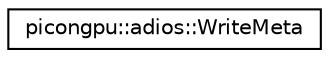 digraph "Graphical Class Hierarchy"
{
 // LATEX_PDF_SIZE
  edge [fontname="Helvetica",fontsize="10",labelfontname="Helvetica",labelfontsize="10"];
  node [fontname="Helvetica",fontsize="10",shape=record];
  rankdir="LR";
  Node0 [label="picongpu::adios::WriteMeta",height=0.2,width=0.4,color="black", fillcolor="white", style="filled",URL="$structpicongpu_1_1adios_1_1_write_meta.html",tooltip=" "];
}

